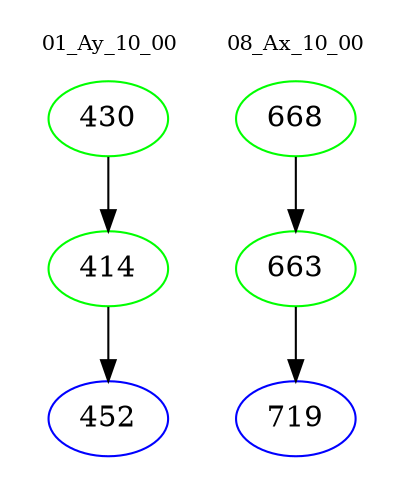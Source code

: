 digraph{
subgraph cluster_0 {
color = white
label = "01_Ay_10_00";
fontsize=10;
T0_430 [label="430", color="green"]
T0_430 -> T0_414 [color="black"]
T0_414 [label="414", color="green"]
T0_414 -> T0_452 [color="black"]
T0_452 [label="452", color="blue"]
}
subgraph cluster_1 {
color = white
label = "08_Ax_10_00";
fontsize=10;
T1_668 [label="668", color="green"]
T1_668 -> T1_663 [color="black"]
T1_663 [label="663", color="green"]
T1_663 -> T1_719 [color="black"]
T1_719 [label="719", color="blue"]
}
}
